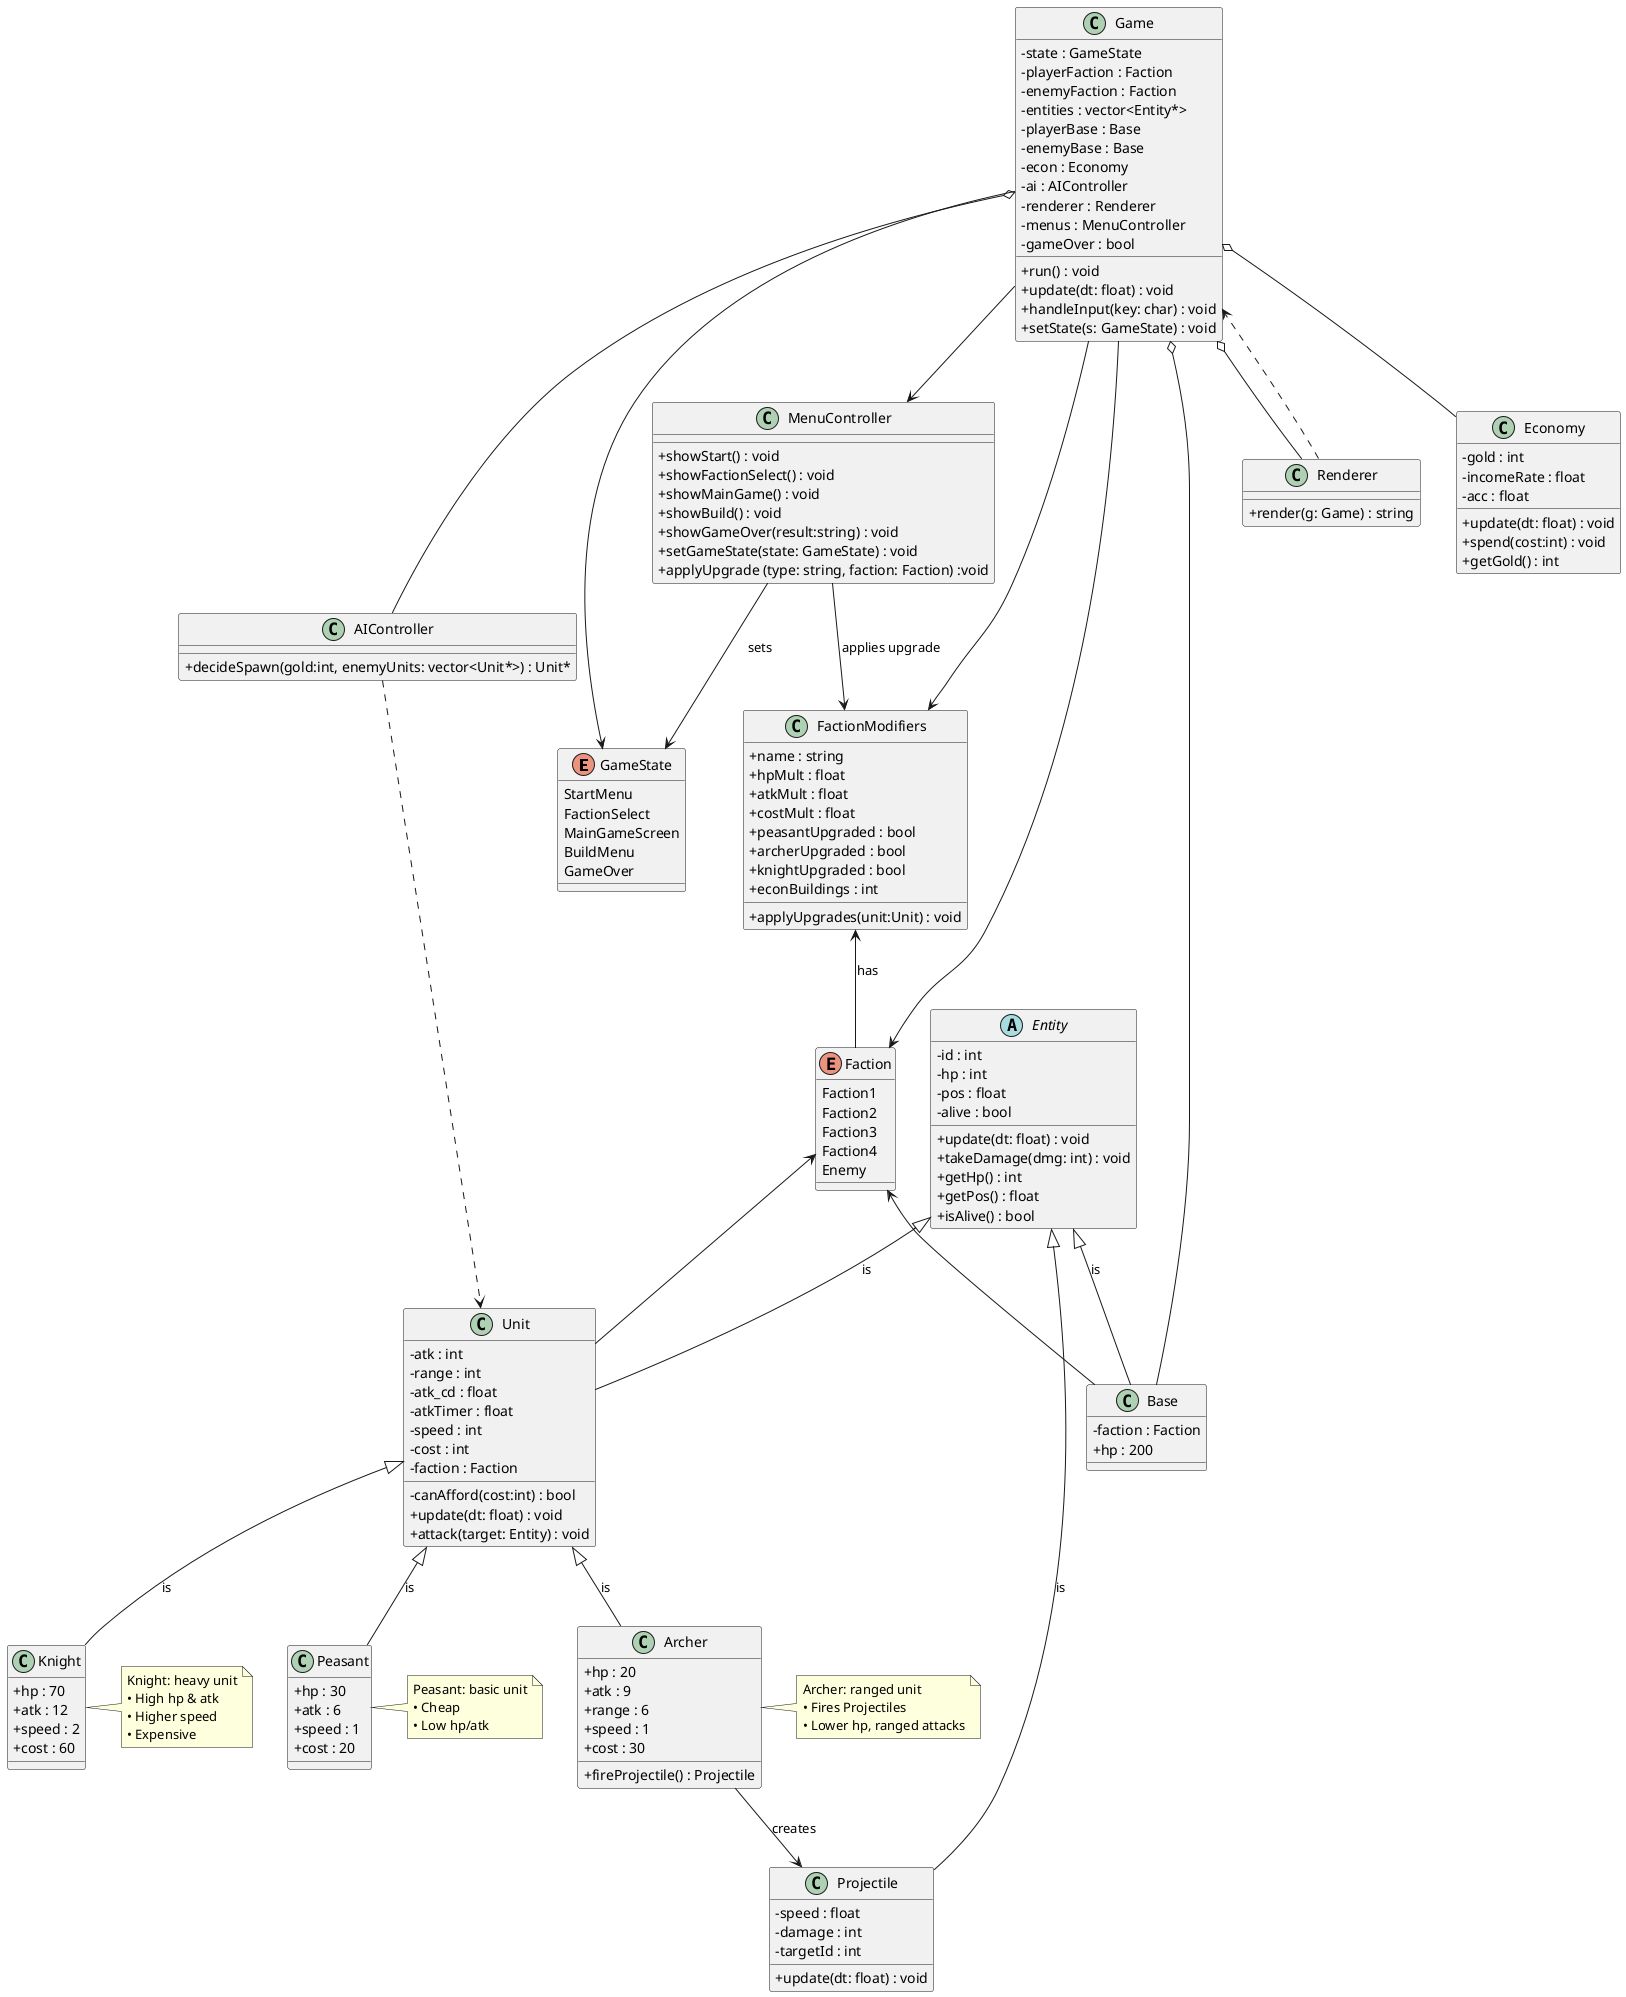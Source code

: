 @startuml
skinparam classAttributeIconSize 0

enum GameState {
  StartMenu
  FactionSelect
  MainGameScreen
  BuildMenu
  GameOver
}

abstract class Entity {
  - id : int
  - hp : int
  - pos : float
  - alive : bool
  + update(dt: float) : void
  + takeDamage(dmg: int) : void
  + getHp() : int
  + getPos() : float
  + isAlive() : bool
}

class Unit {
  - atk : int
  - range : int
  - atk_cd : float
  - atkTimer : float
  - speed : int
  - cost : int
  - faction : Faction
  - canAfford(cost:int) : bool
  + update(dt: float) : void
  + attack(target: Entity) : void
}

class Projectile {
  - speed : float
  - damage : int
  - targetId : int
  + update(dt: float) : void
}

class Peasant {
  + hp : 30
  + atk : 6
  + speed : 1
  + cost : 20
}

class Archer {
  + hp : 20
  + atk : 9
  + range : 6
  + speed : 1
  + cost : 30
  + fireProjectile() : Projectile
}

class Knight {
  + hp : 70
  + atk : 12
  + speed : 2
  + cost : 60
}

note right of Peasant
 Peasant: basic unit
 • Cheap
 • Low hp/atk
end note

note right of Archer
 Archer: ranged unit
 • Fires Projectiles
 • Lower hp, ranged attacks
end note

note right of Knight
 Knight: heavy unit
 • High hp & atk
 • Higher speed
 • Expensive
end note

class Base {
  - faction : Faction
  + hp : 200
}

class Economy {
  - gold : int
  - incomeRate : float
  - acc : float
  + update(dt: float) : void
  + spend(cost:int) : void
  + getGold() : int
}

enum Faction {
  Faction1
  Faction2
  Faction3
  Faction4
  Enemy
}

class FactionModifiers {
  + name : string
  + hpMult : float
  + atkMult : float
  + costMult : float
  + peasantUpgraded : bool
  + archerUpgraded : bool
  + knightUpgraded : bool
  + econBuildings : int
  + applyUpgrades(unit:Unit) : void
}

class AIController {
  + decideSpawn(gold:int, enemyUnits: vector<Unit*>) : Unit*
}

class Renderer {
  + render(g: Game) : string
}

class MenuController {
  + showStart() : void
  + showFactionSelect() : void
  + showMainGame() : void
  + showBuild() : void
  + showGameOver(result:string) : void
  + setGameState(state: GameState) : void
  + applyUpgrade (type: string, faction: Faction) :void
}

class Game {
  - state : GameState
  - playerFaction : Faction
  - enemyFaction : Faction
  - entities : vector<Entity*>
  - playerBase : Base
  - enemyBase : Base
  - econ : Economy
  - ai : AIController
  - renderer : Renderer
  - menus : MenuController
  - gameOver : bool
  + run() : void
  + update(dt: float) : void
  + handleInput(key: char) : void
  + setState(s: GameState) : void
}

' Inheritance
Entity <|-- Unit : "is"
Entity <|-- Projectile : "is"
Entity <|-- Base : "is"
Faction <-- Base
Faction <-- Unit
FactionModifiers <-- Faction : "has"
Unit <|-- Peasant : "is"
Unit <|-- Archer : "is"
Unit <|-- Knight : "is"

' Aggregations / Associations
Game o-- Base
Game o-- Economy
Game o-- AIController
Game o-- Renderer
Game --> MenuController
Game --> GameState
Game --> FactionModifiers
Game --> Faction
Archer --> Projectile : "creates"
AIController ..> Unit
MenuController --> GameState : "sets"
MenuController --> FactionModifiers : "applies upgrade"
Renderer ..> Game
@enduml
